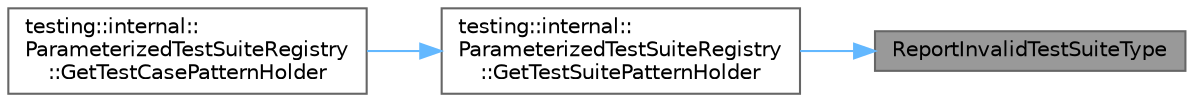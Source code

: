digraph "ReportInvalidTestSuiteType"
{
 // LATEX_PDF_SIZE
  bgcolor="transparent";
  edge [fontname=Helvetica,fontsize=10,labelfontname=Helvetica,labelfontsize=10];
  node [fontname=Helvetica,fontsize=10,shape=box,height=0.2,width=0.4];
  rankdir="RL";
  Node1 [id="Node000001",label="ReportInvalidTestSuiteType",height=0.2,width=0.4,color="gray40", fillcolor="grey60", style="filled", fontcolor="black",tooltip=" "];
  Node1 -> Node2 [id="edge1_Node000001_Node000002",dir="back",color="steelblue1",style="solid",tooltip=" "];
  Node2 [id="Node000002",label="testing::internal::\lParameterizedTestSuiteRegistry\l::GetTestSuitePatternHolder",height=0.2,width=0.4,color="grey40", fillcolor="white", style="filled",URL="$classtesting_1_1internal_1_1_parameterized_test_suite_registry.html#a599173fde62c891b22d5e2e7ff9ed056",tooltip=" "];
  Node2 -> Node3 [id="edge2_Node000002_Node000003",dir="back",color="steelblue1",style="solid",tooltip=" "];
  Node3 [id="Node000003",label="testing::internal::\lParameterizedTestSuiteRegistry\l::GetTestCasePatternHolder",height=0.2,width=0.4,color="grey40", fillcolor="white", style="filled",URL="$classtesting_1_1internal_1_1_parameterized_test_suite_registry.html#af433b7826c883f85e902c4447104287a",tooltip=" "];
}
